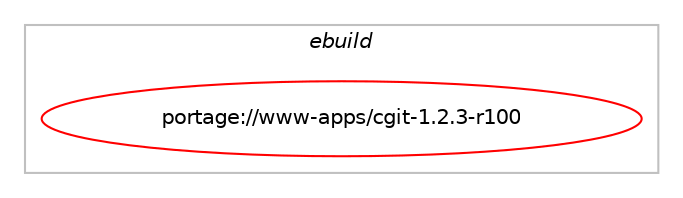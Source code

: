 digraph prolog {

# *************
# Graph options
# *************

newrank=true;
concentrate=true;
compound=true;
graph [rankdir=LR,fontname=Helvetica,fontsize=10,ranksep=1.5];#, ranksep=2.5, nodesep=0.2];
edge  [arrowhead=vee];
node  [fontname=Helvetica,fontsize=10];

# **********
# The ebuild
# **********

subgraph cluster_leftcol {
color=gray;
label=<<i>ebuild</i>>;
id [label="portage://www-apps/cgit-1.2.3-r100", color=red, width=4, href="../www-apps/cgit-1.2.3-r100.svg"];
}

# ****************
# The dependencies
# ****************

subgraph cluster_midcol {
color=gray;
label=<<i>dependencies</i>>;
subgraph cluster_compile {
fillcolor="#eeeeee";
style=filled;
label=<<i>compile</i>>;
# *** BEGIN UNKNOWN DEPENDENCY TYPE (TODO) ***
# id -> equal(use_conditional_group(positive,doc,portage://www-apps/cgit-1.2.3-r100,[package_dependency(portage://www-apps/cgit-1.2.3-r100,install,no,app-text,docbook-xsl-stylesheets,none,[,,],[],[]),package_dependency(portage://www-apps/cgit-1.2.3-r100,install,no,app-text,asciidoc,greaterequal,[8.5.1,,,8.5.1],[],[])]))
# *** END UNKNOWN DEPENDENCY TYPE (TODO) ***

# *** BEGIN UNKNOWN DEPENDENCY TYPE (TODO) ***
# id -> equal(use_conditional_group(positive,highlight,portage://www-apps/cgit-1.2.3-r100,[any_of_group([package_dependency(portage://www-apps/cgit-1.2.3-r100,install,no,dev-python,pygments,none,[,,],[],[]),package_dependency(portage://www-apps/cgit-1.2.3-r100,install,no,app-text,highlight,none,[,,],[],[])])]))
# *** END UNKNOWN DEPENDENCY TYPE (TODO) ***

# *** BEGIN UNKNOWN DEPENDENCY TYPE (TODO) ***
# id -> equal(use_conditional_group(positive,lua,portage://www-apps/cgit-1.2.3-r100,[use_conditional_group(positive,lua_single_target_luajit,portage://www-apps/cgit-1.2.3-r100,[package_dependency(portage://www-apps/cgit-1.2.3-r100,install,no,dev-lang,luajit,none,[,,],any_same_slot,[])]),use_conditional_group(positive,lua_single_target_lua5-1,portage://www-apps/cgit-1.2.3-r100,[package_dependency(portage://www-apps/cgit-1.2.3-r100,install,no,dev-lang,lua,none,[,,],[slot(5.1)],[])])]))
# *** END UNKNOWN DEPENDENCY TYPE (TODO) ***

# *** BEGIN UNKNOWN DEPENDENCY TYPE (TODO) ***
# id -> equal(package_dependency(portage://www-apps/cgit-1.2.3-r100,install,no,acct-group,cgit,none,[,,],[],[]))
# *** END UNKNOWN DEPENDENCY TYPE (TODO) ***

# *** BEGIN UNKNOWN DEPENDENCY TYPE (TODO) ***
# id -> equal(package_dependency(portage://www-apps/cgit-1.2.3-r100,install,no,acct-user,cgit,none,[,,],[],[]))
# *** END UNKNOWN DEPENDENCY TYPE (TODO) ***

# *** BEGIN UNKNOWN DEPENDENCY TYPE (TODO) ***
# id -> equal(package_dependency(portage://www-apps/cgit-1.2.3-r100,install,no,app-admin,webapp-config,none,[,,],[],[]))
# *** END UNKNOWN DEPENDENCY TYPE (TODO) ***

# *** BEGIN UNKNOWN DEPENDENCY TYPE (TODO) ***
# id -> equal(package_dependency(portage://www-apps/cgit-1.2.3-r100,install,no,dev-libs,openssl,none,[,,],[slot(0),equal],[]))
# *** END UNKNOWN DEPENDENCY TYPE (TODO) ***

# *** BEGIN UNKNOWN DEPENDENCY TYPE (TODO) ***
# id -> equal(package_dependency(portage://www-apps/cgit-1.2.3-r100,install,no,dev-vcs,git,none,[,,],[],[]))
# *** END UNKNOWN DEPENDENCY TYPE (TODO) ***

# *** BEGIN UNKNOWN DEPENDENCY TYPE (TODO) ***
# id -> equal(package_dependency(portage://www-apps/cgit-1.2.3-r100,install,no,sys-libs,zlib,none,[,,],[],[]))
# *** END UNKNOWN DEPENDENCY TYPE (TODO) ***

# *** BEGIN UNKNOWN DEPENDENCY TYPE (TODO) ***
# id -> equal(package_dependency(portage://www-apps/cgit-1.2.3-r100,install,no,virtual,httpd-cgi,none,[,,],[],[]))
# *** END UNKNOWN DEPENDENCY TYPE (TODO) ***

}
subgraph cluster_compileandrun {
fillcolor="#eeeeee";
style=filled;
label=<<i>compile and run</i>>;
}
subgraph cluster_run {
fillcolor="#eeeeee";
style=filled;
label=<<i>run</i>>;
# *** BEGIN UNKNOWN DEPENDENCY TYPE (TODO) ***
# id -> equal(use_conditional_group(positive,highlight,portage://www-apps/cgit-1.2.3-r100,[any_of_group([package_dependency(portage://www-apps/cgit-1.2.3-r100,run,no,dev-python,pygments,none,[,,],[],[]),package_dependency(portage://www-apps/cgit-1.2.3-r100,run,no,app-text,highlight,none,[,,],[],[])])]))
# *** END UNKNOWN DEPENDENCY TYPE (TODO) ***

# *** BEGIN UNKNOWN DEPENDENCY TYPE (TODO) ***
# id -> equal(use_conditional_group(positive,lua,portage://www-apps/cgit-1.2.3-r100,[use_conditional_group(positive,lua_single_target_luajit,portage://www-apps/cgit-1.2.3-r100,[package_dependency(portage://www-apps/cgit-1.2.3-r100,run,no,dev-lang,luajit,none,[,,],any_same_slot,[])]),use_conditional_group(positive,lua_single_target_lua5-1,portage://www-apps/cgit-1.2.3-r100,[package_dependency(portage://www-apps/cgit-1.2.3-r100,run,no,dev-lang,lua,none,[,,],[slot(5.1)],[])])]))
# *** END UNKNOWN DEPENDENCY TYPE (TODO) ***

# *** BEGIN UNKNOWN DEPENDENCY TYPE (TODO) ***
# id -> equal(package_dependency(portage://www-apps/cgit-1.2.3-r100,run,no,acct-group,cgit,none,[,,],[],[]))
# *** END UNKNOWN DEPENDENCY TYPE (TODO) ***

# *** BEGIN UNKNOWN DEPENDENCY TYPE (TODO) ***
# id -> equal(package_dependency(portage://www-apps/cgit-1.2.3-r100,run,no,acct-user,cgit,none,[,,],[],[]))
# *** END UNKNOWN DEPENDENCY TYPE (TODO) ***

# *** BEGIN UNKNOWN DEPENDENCY TYPE (TODO) ***
# id -> equal(package_dependency(portage://www-apps/cgit-1.2.3-r100,run,no,app-admin,webapp-config,none,[,,],[],[]))
# *** END UNKNOWN DEPENDENCY TYPE (TODO) ***

# *** BEGIN UNKNOWN DEPENDENCY TYPE (TODO) ***
# id -> equal(package_dependency(portage://www-apps/cgit-1.2.3-r100,run,no,dev-libs,openssl,none,[,,],[slot(0),equal],[]))
# *** END UNKNOWN DEPENDENCY TYPE (TODO) ***

# *** BEGIN UNKNOWN DEPENDENCY TYPE (TODO) ***
# id -> equal(package_dependency(portage://www-apps/cgit-1.2.3-r100,run,no,dev-vcs,git,none,[,,],[],[]))
# *** END UNKNOWN DEPENDENCY TYPE (TODO) ***

# *** BEGIN UNKNOWN DEPENDENCY TYPE (TODO) ***
# id -> equal(package_dependency(portage://www-apps/cgit-1.2.3-r100,run,no,sys-libs,zlib,none,[,,],[],[]))
# *** END UNKNOWN DEPENDENCY TYPE (TODO) ***

# *** BEGIN UNKNOWN DEPENDENCY TYPE (TODO) ***
# id -> equal(package_dependency(portage://www-apps/cgit-1.2.3-r100,run,no,virtual,httpd-cgi,none,[,,],[],[]))
# *** END UNKNOWN DEPENDENCY TYPE (TODO) ***

}
}

# **************
# The candidates
# **************

subgraph cluster_choices {
rank=same;
color=gray;
label=<<i>candidates</i>>;

}

}
